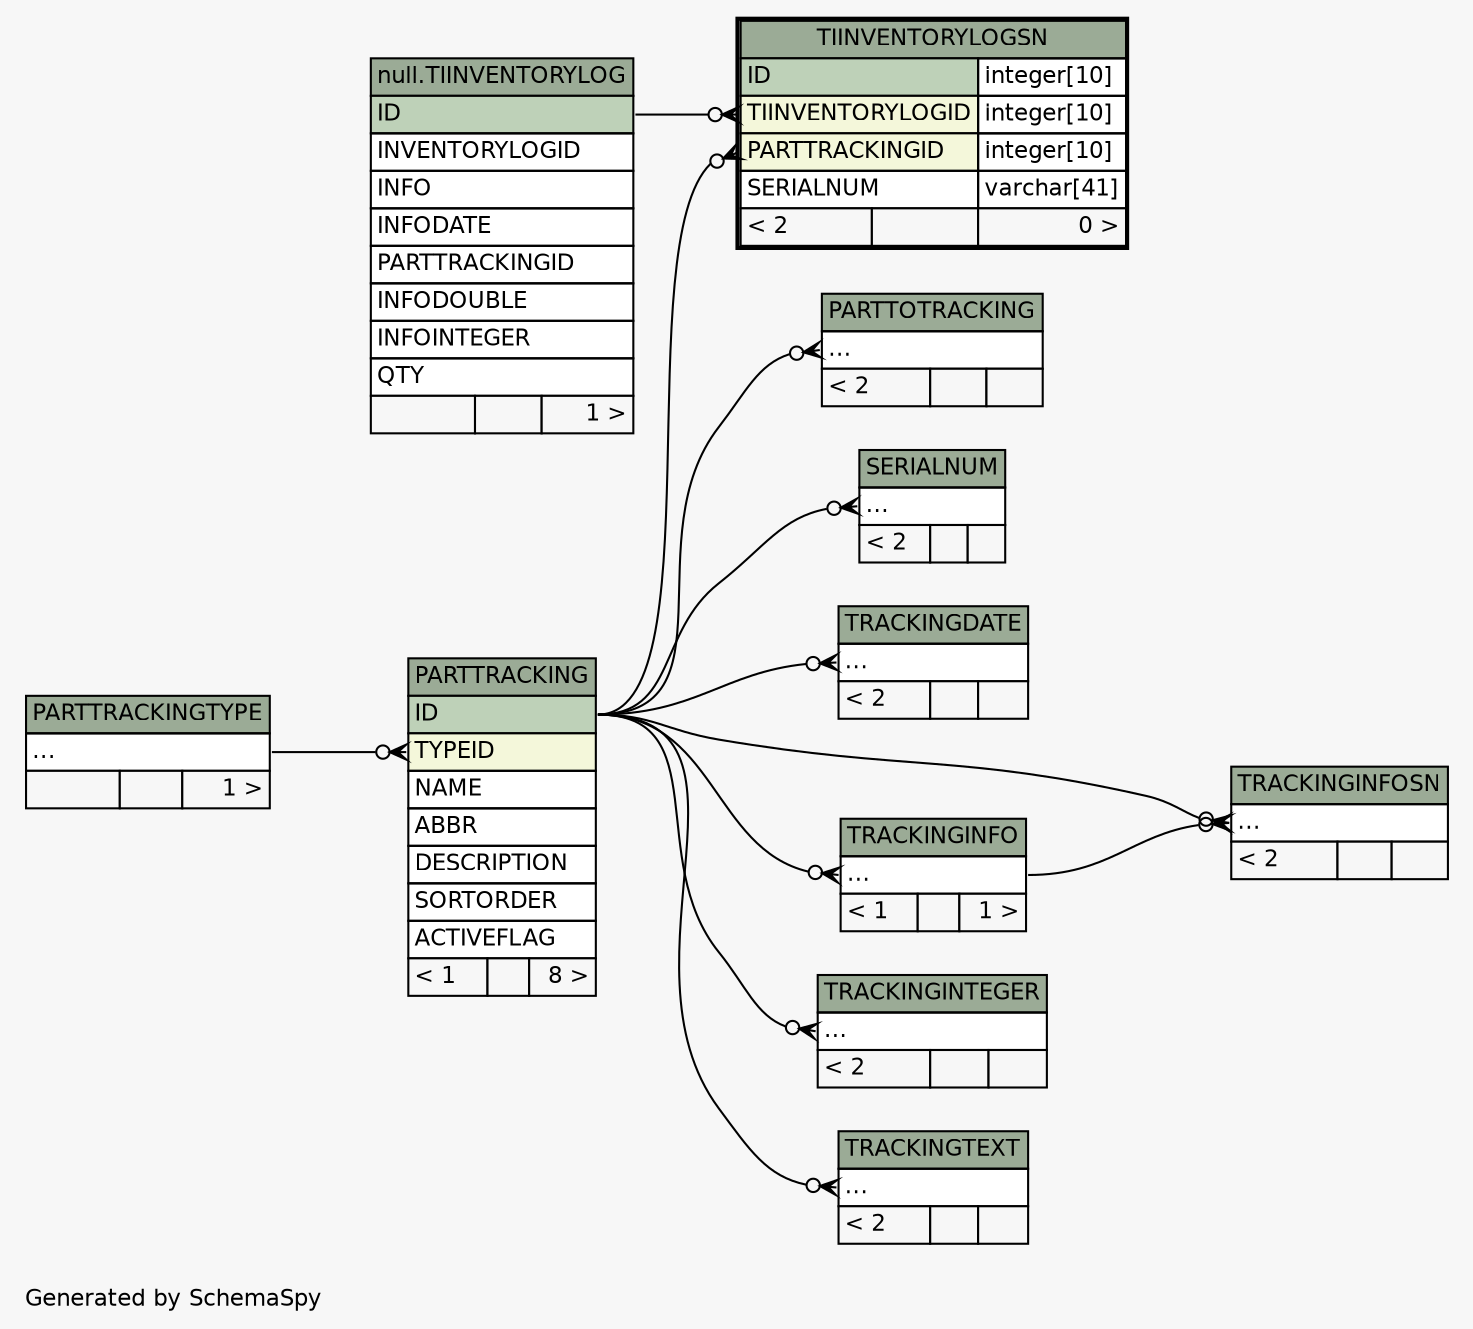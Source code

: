 // dot 2.26.3 on Linux 3.5.0-34-generic
// SchemaSpy rev 590
digraph "twoDegreesRelationshipsDiagram" {
  graph [
    rankdir="RL"
    bgcolor="#f7f7f7"
    label="\nGenerated by SchemaSpy"
    labeljust="l"
    nodesep="0.18"
    ranksep="0.46"
    fontname="Helvetica"
    fontsize="11"
  ];
  node [
    fontname="Helvetica"
    fontsize="11"
    shape="plaintext"
  ];
  edge [
    arrowsize="0.8"
  ];
  "PARTTOTRACKING":"elipses":w -> "PARTTRACKING":"ID":e [arrowhead=none dir=back arrowtail=crowodot];
  "PARTTRACKING":"TYPEID":w -> "PARTTRACKINGTYPE":"elipses":e [arrowhead=none dir=back arrowtail=crowodot];
  "SERIALNUM":"elipses":w -> "PARTTRACKING":"ID":e [arrowhead=none dir=back arrowtail=crowodot];
  "TIINVENTORYLOGSN":"PARTTRACKINGID":w -> "PARTTRACKING":"ID":e [arrowhead=none dir=back arrowtail=crowodot];
  "TIINVENTORYLOGSN":"TIINVENTORYLOGID":w -> "null.TIINVENTORYLOG":"ID":e [arrowhead=none dir=back arrowtail=crowodot];
  "TRACKINGDATE":"elipses":w -> "PARTTRACKING":"ID":e [arrowhead=none dir=back arrowtail=crowodot];
  "TRACKINGINFO":"elipses":w -> "PARTTRACKING":"ID":e [arrowhead=none dir=back arrowtail=crowodot];
  "TRACKINGINFOSN":"elipses":w -> "PARTTRACKING":"ID":e [arrowhead=none dir=back arrowtail=crowodot];
  "TRACKINGINFOSN":"elipses":w -> "TRACKINGINFO":"elipses":e [arrowhead=none dir=back arrowtail=crowodot];
  "TRACKINGINTEGER":"elipses":w -> "PARTTRACKING":"ID":e [arrowhead=none dir=back arrowtail=crowodot];
  "TRACKINGTEXT":"elipses":w -> "PARTTRACKING":"ID":e [arrowhead=none dir=back arrowtail=crowodot];
  "PARTTOTRACKING" [
    label=<
    <TABLE BORDER="0" CELLBORDER="1" CELLSPACING="0" BGCOLOR="#ffffff">
      <TR><TD COLSPAN="3" BGCOLOR="#9bab96" ALIGN="CENTER">PARTTOTRACKING</TD></TR>
      <TR><TD PORT="elipses" COLSPAN="3" ALIGN="LEFT">...</TD></TR>
      <TR><TD ALIGN="LEFT" BGCOLOR="#f7f7f7">&lt; 2</TD><TD ALIGN="RIGHT" BGCOLOR="#f7f7f7">  </TD><TD ALIGN="RIGHT" BGCOLOR="#f7f7f7">  </TD></TR>
    </TABLE>>
    URL="PARTTOTRACKING.html"
    tooltip="PARTTOTRACKING"
  ];
  "PARTTRACKING" [
    label=<
    <TABLE BORDER="0" CELLBORDER="1" CELLSPACING="0" BGCOLOR="#ffffff">
      <TR><TD COLSPAN="3" BGCOLOR="#9bab96" ALIGN="CENTER">PARTTRACKING</TD></TR>
      <TR><TD PORT="ID" COLSPAN="3" BGCOLOR="#bed1b8" ALIGN="LEFT">ID</TD></TR>
      <TR><TD PORT="TYPEID" COLSPAN="3" BGCOLOR="#f4f7da" ALIGN="LEFT">TYPEID</TD></TR>
      <TR><TD PORT="NAME" COLSPAN="3" ALIGN="LEFT">NAME</TD></TR>
      <TR><TD PORT="ABBR" COLSPAN="3" ALIGN="LEFT">ABBR</TD></TR>
      <TR><TD PORT="DESCRIPTION" COLSPAN="3" ALIGN="LEFT">DESCRIPTION</TD></TR>
      <TR><TD PORT="SORTORDER" COLSPAN="3" ALIGN="LEFT">SORTORDER</TD></TR>
      <TR><TD PORT="ACTIVEFLAG" COLSPAN="3" ALIGN="LEFT">ACTIVEFLAG</TD></TR>
      <TR><TD ALIGN="LEFT" BGCOLOR="#f7f7f7">&lt; 1</TD><TD ALIGN="RIGHT" BGCOLOR="#f7f7f7">  </TD><TD ALIGN="RIGHT" BGCOLOR="#f7f7f7">8 &gt;</TD></TR>
    </TABLE>>
    URL="PARTTRACKING.html"
    tooltip="PARTTRACKING"
  ];
  "PARTTRACKINGTYPE" [
    label=<
    <TABLE BORDER="0" CELLBORDER="1" CELLSPACING="0" BGCOLOR="#ffffff">
      <TR><TD COLSPAN="3" BGCOLOR="#9bab96" ALIGN="CENTER">PARTTRACKINGTYPE</TD></TR>
      <TR><TD PORT="elipses" COLSPAN="3" ALIGN="LEFT">...</TD></TR>
      <TR><TD ALIGN="LEFT" BGCOLOR="#f7f7f7">  </TD><TD ALIGN="RIGHT" BGCOLOR="#f7f7f7">  </TD><TD ALIGN="RIGHT" BGCOLOR="#f7f7f7">1 &gt;</TD></TR>
    </TABLE>>
    URL="PARTTRACKINGTYPE.html"
    tooltip="PARTTRACKINGTYPE"
  ];
  "SERIALNUM" [
    label=<
    <TABLE BORDER="0" CELLBORDER="1" CELLSPACING="0" BGCOLOR="#ffffff">
      <TR><TD COLSPAN="3" BGCOLOR="#9bab96" ALIGN="CENTER">SERIALNUM</TD></TR>
      <TR><TD PORT="elipses" COLSPAN="3" ALIGN="LEFT">...</TD></TR>
      <TR><TD ALIGN="LEFT" BGCOLOR="#f7f7f7">&lt; 2</TD><TD ALIGN="RIGHT" BGCOLOR="#f7f7f7">  </TD><TD ALIGN="RIGHT" BGCOLOR="#f7f7f7">  </TD></TR>
    </TABLE>>
    URL="SERIALNUM.html"
    tooltip="SERIALNUM"
  ];
  "null.TIINVENTORYLOG" [
    label=<
    <TABLE BORDER="0" CELLBORDER="1" CELLSPACING="0" BGCOLOR="#ffffff">
      <TR><TD COLSPAN="3" BGCOLOR="#9bab96" ALIGN="CENTER">null.TIINVENTORYLOG</TD></TR>
      <TR><TD PORT="ID" COLSPAN="3" BGCOLOR="#bed1b8" ALIGN="LEFT">ID</TD></TR>
      <TR><TD PORT="INVENTORYLOGID" COLSPAN="3" ALIGN="LEFT">INVENTORYLOGID</TD></TR>
      <TR><TD PORT="INFO" COLSPAN="3" ALIGN="LEFT">INFO</TD></TR>
      <TR><TD PORT="INFODATE" COLSPAN="3" ALIGN="LEFT">INFODATE</TD></TR>
      <TR><TD PORT="PARTTRACKINGID" COLSPAN="3" ALIGN="LEFT">PARTTRACKINGID</TD></TR>
      <TR><TD PORT="INFODOUBLE" COLSPAN="3" ALIGN="LEFT">INFODOUBLE</TD></TR>
      <TR><TD PORT="INFOINTEGER" COLSPAN="3" ALIGN="LEFT">INFOINTEGER</TD></TR>
      <TR><TD PORT="QTY" COLSPAN="3" ALIGN="LEFT">QTY</TD></TR>
      <TR><TD ALIGN="LEFT" BGCOLOR="#f7f7f7">  </TD><TD ALIGN="RIGHT" BGCOLOR="#f7f7f7">  </TD><TD ALIGN="RIGHT" BGCOLOR="#f7f7f7">1 &gt;</TD></TR>
    </TABLE>>
    tooltip="null.TIINVENTORYLOG"
  ];
  "TIINVENTORYLOGSN" [
    label=<
    <TABLE BORDER="2" CELLBORDER="1" CELLSPACING="0" BGCOLOR="#ffffff">
      <TR><TD COLSPAN="3" BGCOLOR="#9bab96" ALIGN="CENTER">TIINVENTORYLOGSN</TD></TR>
      <TR><TD PORT="ID" COLSPAN="2" BGCOLOR="#bed1b8" ALIGN="LEFT">ID</TD><TD PORT="ID.type" ALIGN="LEFT">integer[10]</TD></TR>
      <TR><TD PORT="TIINVENTORYLOGID" COLSPAN="2" BGCOLOR="#f4f7da" ALIGN="LEFT">TIINVENTORYLOGID</TD><TD PORT="TIINVENTORYLOGID.type" ALIGN="LEFT">integer[10]</TD></TR>
      <TR><TD PORT="PARTTRACKINGID" COLSPAN="2" BGCOLOR="#f4f7da" ALIGN="LEFT">PARTTRACKINGID</TD><TD PORT="PARTTRACKINGID.type" ALIGN="LEFT">integer[10]</TD></TR>
      <TR><TD PORT="SERIALNUM" COLSPAN="2" ALIGN="LEFT">SERIALNUM</TD><TD PORT="SERIALNUM.type" ALIGN="LEFT">varchar[41]</TD></TR>
      <TR><TD ALIGN="LEFT" BGCOLOR="#f7f7f7">&lt; 2</TD><TD ALIGN="RIGHT" BGCOLOR="#f7f7f7">  </TD><TD ALIGN="RIGHT" BGCOLOR="#f7f7f7">0 &gt;</TD></TR>
    </TABLE>>
    URL="TIINVENTORYLOGSN.html"
    tooltip="TIINVENTORYLOGSN"
  ];
  "TRACKINGDATE" [
    label=<
    <TABLE BORDER="0" CELLBORDER="1" CELLSPACING="0" BGCOLOR="#ffffff">
      <TR><TD COLSPAN="3" BGCOLOR="#9bab96" ALIGN="CENTER">TRACKINGDATE</TD></TR>
      <TR><TD PORT="elipses" COLSPAN="3" ALIGN="LEFT">...</TD></TR>
      <TR><TD ALIGN="LEFT" BGCOLOR="#f7f7f7">&lt; 2</TD><TD ALIGN="RIGHT" BGCOLOR="#f7f7f7">  </TD><TD ALIGN="RIGHT" BGCOLOR="#f7f7f7">  </TD></TR>
    </TABLE>>
    URL="TRACKINGDATE.html"
    tooltip="TRACKINGDATE"
  ];
  "TRACKINGINFO" [
    label=<
    <TABLE BORDER="0" CELLBORDER="1" CELLSPACING="0" BGCOLOR="#ffffff">
      <TR><TD COLSPAN="3" BGCOLOR="#9bab96" ALIGN="CENTER">TRACKINGINFO</TD></TR>
      <TR><TD PORT="elipses" COLSPAN="3" ALIGN="LEFT">...</TD></TR>
      <TR><TD ALIGN="LEFT" BGCOLOR="#f7f7f7">&lt; 1</TD><TD ALIGN="RIGHT" BGCOLOR="#f7f7f7">  </TD><TD ALIGN="RIGHT" BGCOLOR="#f7f7f7">1 &gt;</TD></TR>
    </TABLE>>
    URL="TRACKINGINFO.html"
    tooltip="TRACKINGINFO"
  ];
  "TRACKINGINFOSN" [
    label=<
    <TABLE BORDER="0" CELLBORDER="1" CELLSPACING="0" BGCOLOR="#ffffff">
      <TR><TD COLSPAN="3" BGCOLOR="#9bab96" ALIGN="CENTER">TRACKINGINFOSN</TD></TR>
      <TR><TD PORT="elipses" COLSPAN="3" ALIGN="LEFT">...</TD></TR>
      <TR><TD ALIGN="LEFT" BGCOLOR="#f7f7f7">&lt; 2</TD><TD ALIGN="RIGHT" BGCOLOR="#f7f7f7">  </TD><TD ALIGN="RIGHT" BGCOLOR="#f7f7f7">  </TD></TR>
    </TABLE>>
    URL="TRACKINGINFOSN.html"
    tooltip="TRACKINGINFOSN"
  ];
  "TRACKINGINTEGER" [
    label=<
    <TABLE BORDER="0" CELLBORDER="1" CELLSPACING="0" BGCOLOR="#ffffff">
      <TR><TD COLSPAN="3" BGCOLOR="#9bab96" ALIGN="CENTER">TRACKINGINTEGER</TD></TR>
      <TR><TD PORT="elipses" COLSPAN="3" ALIGN="LEFT">...</TD></TR>
      <TR><TD ALIGN="LEFT" BGCOLOR="#f7f7f7">&lt; 2</TD><TD ALIGN="RIGHT" BGCOLOR="#f7f7f7">  </TD><TD ALIGN="RIGHT" BGCOLOR="#f7f7f7">  </TD></TR>
    </TABLE>>
    URL="TRACKINGINTEGER.html"
    tooltip="TRACKINGINTEGER"
  ];
  "TRACKINGTEXT" [
    label=<
    <TABLE BORDER="0" CELLBORDER="1" CELLSPACING="0" BGCOLOR="#ffffff">
      <TR><TD COLSPAN="3" BGCOLOR="#9bab96" ALIGN="CENTER">TRACKINGTEXT</TD></TR>
      <TR><TD PORT="elipses" COLSPAN="3" ALIGN="LEFT">...</TD></TR>
      <TR><TD ALIGN="LEFT" BGCOLOR="#f7f7f7">&lt; 2</TD><TD ALIGN="RIGHT" BGCOLOR="#f7f7f7">  </TD><TD ALIGN="RIGHT" BGCOLOR="#f7f7f7">  </TD></TR>
    </TABLE>>
    URL="TRACKINGTEXT.html"
    tooltip="TRACKINGTEXT"
  ];
}
